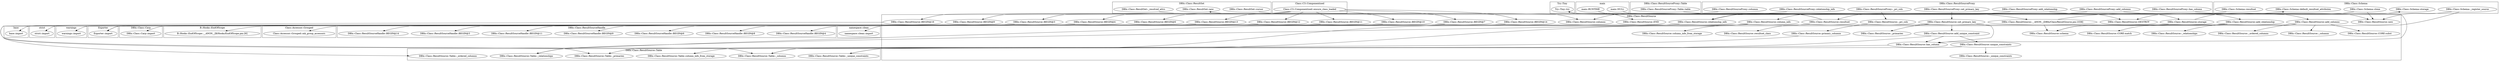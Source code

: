 digraph {
graph [overlap=false]
subgraph cluster_DBIx_Class_ResultSourceProxy_Table {
	label="DBIx::Class::ResultSourceProxy::Table";
	"DBIx::Class::ResultSourceProxy::Table::table";
}
subgraph cluster_warnings {
	label="warnings";
	"warnings::import";
}
subgraph cluster_base {
	label="base";
	"base::import";
}
subgraph cluster_strict {
	label="strict";
	"strict::import";
}
subgraph cluster_DBIx_Class_Carp {
	label="DBIx::Class::Carp";
	"DBIx::Class::Carp::import";
}
subgraph cluster_DBIx_Class_ResultSet {
	label="DBIx::Class::ResultSet";
	"DBIx::Class::ResultSet::new";
	"DBIx::Class::ResultSet::cursor";
	"DBIx::Class::ResultSet::_resolved_attrs";
}
subgraph cluster_DBIx_Class_ResultSourceProxy {
	label="DBIx::Class::ResultSourceProxy";
	"DBIx::Class::ResultSourceProxy::_pri_cols";
	"DBIx::Class::ResultSourceProxy::relationship_info";
	"DBIx::Class::ResultSourceProxy::columns";
	"DBIx::Class::ResultSourceProxy::has_column";
	"DBIx::Class::ResultSourceProxy::add_columns";
	"DBIx::Class::ResultSourceProxy::add_relationship";
	"DBIx::Class::ResultSourceProxy::set_primary_key";
}
subgraph cluster_Exporter {
	label="Exporter";
	"Exporter::import";
}
subgraph cluster_B_Hooks_EndOfScope {
	label="B::Hooks::EndOfScope";
	"B::Hooks::EndOfScope::__ANON__[B/Hooks/EndOfScope.pm:26]";
}
subgraph cluster_Class_C3_Componentised {
	label="Class::C3::Componentised";
	"Class::C3::Componentised::ensure_class_loaded";
}
subgraph cluster_DBIx_Class_ResultSource_Table {
	label="DBIx::Class::ResultSource::Table";
	"DBIx::Class::ResultSource::Table::_relationships";
	"DBIx::Class::ResultSource::Table::column_info_from_storage";
	"DBIx::Class::ResultSource::Table::_unique_constraints";
	"DBIx::Class::ResultSource::Table::_primaries";
	"DBIx::Class::ResultSource::Table::_columns";
	"DBIx::Class::ResultSource::Table::_ordered_columns";
}
subgraph cluster_Class_Accessor_Grouped {
	label="Class::Accessor::Grouped";
	"Class::Accessor::Grouped::mk_group_accessors";
}
subgraph cluster_Try_Tiny {
	label="Try::Tiny";
	"Try::Tiny::try";
}
subgraph cluster_DBIx_Class_Schema {
	label="DBIx::Class::Schema";
	"DBIx::Class::Schema::clone";
	"DBIx::Class::Schema::default_resultset_attributes";
	"DBIx::Class::Schema::_register_source";
	"DBIx::Class::Schema::resultset";
	"DBIx::Class::Schema::storage";
}
subgraph cluster_main {
	label="main";
	"main::NULL";
	"main::RUNTIME";
}
subgraph cluster_DBIx_Class_ResultSource {
	label="DBIx::Class::ResultSource";
	"DBIx::Class::ResultSource::_relationships";
	"DBIx::Class::ResultSource::CORE:match";
	"DBIx::Class::ResultSource::BEGIN@16";
	"DBIx::Class::ResultSource::BEGIN@3";
	"DBIx::Class::ResultSource::BEGIN@4";
	"DBIx::Class::ResultSource::new";
	"DBIx::Class::ResultSource::BEGIN@6";
	"DBIx::Class::ResultSource::unique_constraints";
	"DBIx::Class::ResultSource::column_info_from_storage";
	"DBIx::Class::ResultSource::add_columns";
	"DBIx::Class::ResultSource::_ordered_columns";
	"DBIx::Class::ResultSource::_primaries";
	"DBIx::Class::ResultSource::resultset_class";
	"DBIx::Class::ResultSource::__ANON__[DBIx/Class/ResultSource.pm:1038]";
	"DBIx::Class::ResultSource::primary_columns";
	"DBIx::Class::ResultSource::storage";
	"DBIx::Class::ResultSource::BEGIN@13";
	"DBIx::Class::ResultSource::BEGIN@10";
	"DBIx::Class::ResultSource::has_column";
	"DBIx::Class::ResultSource::_columns";
	"DBIx::Class::ResultSource::columns";
	"DBIx::Class::ResultSource::BEGIN@7";
	"DBIx::Class::ResultSource::set_primary_key";
	"DBIx::Class::ResultSource::BEGIN@11";
	"DBIx::Class::ResultSource::CORE:subst";
	"DBIx::Class::ResultSource::END";
	"DBIx::Class::ResultSource::BEGIN@9";
	"DBIx::Class::ResultSource::schema";
	"DBIx::Class::ResultSource::add_unique_constraint";
	"DBIx::Class::ResultSource::resultset";
	"DBIx::Class::ResultSource::DESTROY";
	"DBIx::Class::ResultSource::BEGIN@14";
	"DBIx::Class::ResultSource::add_relationship";
	"DBIx::Class::ResultSource::relationship_info";
	"DBIx::Class::ResultSource::column_info";
	"DBIx::Class::ResultSource::_unique_constraints";
	"DBIx::Class::ResultSource::_pri_cols";
	"DBIx::Class::ResultSource::BEGIN@12";
}
subgraph cluster_namespace_clean {
	label="namespace::clean";
	"namespace::clean::import";
}
subgraph cluster_DBIx_Class_ResultSourceHandle {
	label="DBIx::Class::ResultSourceHandle";
	"DBIx::Class::ResultSourceHandle::BEGIN@4";
	"DBIx::Class::ResultSourceHandle::BEGIN@8";
	"DBIx::Class::ResultSourceHandle::BEGIN@6";
	"DBIx::Class::ResultSourceHandle::BEGIN@9";
	"DBIx::Class::ResultSourceHandle::BEGIN@11";
	"DBIx::Class::ResultSourceHandle::BEGIN@3";
	"DBIx::Class::ResultSourceHandle::BEGIN@14";
}
"DBIx::Class::ResultSource::add_relationship" -> "DBIx::Class::ResultSource::_relationships";
"DBIx::Class::ResultSource::add_columns" -> "DBIx::Class::ResultSource::Table::_ordered_columns";
"DBIx::Class::ResultSource::BEGIN@7" -> "DBIx::Class::ResultSourceHandle::BEGIN@9";
"DBIx::Class::ResultSource::resultset" -> "Try::Tiny::try";
"DBIx::Class::Schema::clone" -> "DBIx::Class::ResultSource::new";
"DBIx::Class::Schema::_register_source" -> "DBIx::Class::ResultSource::new";
"DBIx::Class::ResultSourceProxy::Table::table" -> "DBIx::Class::ResultSource::new";
"DBIx::Class::ResultSource::add_columns" -> "DBIx::Class::ResultSource::_ordered_columns";
"DBIx::Class::ResultSource::BEGIN@13" -> "Exporter::import";
"DBIx::Class::ResultSource::BEGIN@11" -> "Exporter::import";
"DBIx::Class::ResultSource::BEGIN@12" -> "Exporter::import";
"DBIx::Class::ResultSource::add_unique_constraint" -> "DBIx::Class::ResultSource::has_column";
"DBIx::Class::ResultSourceProxy::has_column" -> "DBIx::Class::ResultSource::has_column";
"DBIx::Class::ResultSource::set_primary_key" -> "DBIx::Class::ResultSource::has_column";
"Class::C3::Componentised::ensure_class_loaded" -> "DBIx::Class::ResultSource::BEGIN@7";
"DBIx::Class::ResultSource::unique_constraints" -> "DBIx::Class::ResultSource::Table::_unique_constraints";
"DBIx::Class::ResultSource::add_unique_constraint" -> "DBIx::Class::ResultSource::Table::_unique_constraints";
"DBIx::Class::ResultSource::BEGIN@7" -> "DBIx::Class::ResultSourceHandle::BEGIN@3";
"DBIx::Class::ResultSource::BEGIN@7" -> "DBIx::Class::ResultSourceHandle::BEGIN@14";
"DBIx::Class::ResultSource::set_primary_key" -> "DBIx::Class::ResultSource::add_unique_constraint";
"Class::C3::Componentised::ensure_class_loaded" -> "DBIx::Class::ResultSource::BEGIN@14";
"DBIx::Class::ResultSourceProxy::add_relationship" -> "DBIx::Class::ResultSource::add_relationship";
"DBIx::Class::ResultSource::add_relationship" -> "DBIx::Class::ResultSource::CORE:match";
"DBIx::Class::ResultSource::column_info" -> "DBIx::Class::ResultSource::column_info_from_storage";
"DBIx::Class::ResultSourceProxy::add_columns" -> "DBIx::Class::ResultSource::add_columns";
"DBIx::Class::ResultSource::set_primary_key" -> "DBIx::Class::ResultSource::_primaries";
"Try::Tiny::try" -> "DBIx::Class::ResultSource::__ANON__[DBIx/Class/ResultSource.pm:1038]";
"DBIx::Class::ResultSet::cursor" -> "DBIx::Class::ResultSource::storage";
"DBIx::Class::ResultSource::column_info" -> "DBIx::Class::ResultSource::Table::column_info_from_storage";
"DBIx::Class::ResultSource::relationship_info" -> "DBIx::Class::ResultSource::Table::_relationships";
"DBIx::Class::ResultSource::add_relationship" -> "DBIx::Class::ResultSource::Table::_relationships";
"DBIx::Class::ResultSourceProxy::columns" -> "DBIx::Class::ResultSource::columns";
"DBIx::Class::ResultSet::_resolved_attrs" -> "DBIx::Class::ResultSource::columns";
"DBIx::Class::ResultSource::has_column" -> "DBIx::Class::ResultSource::Table::_columns";
"DBIx::Class::ResultSource::add_columns" -> "DBIx::Class::ResultSource::Table::_columns";
"DBIx::Class::ResultSource::column_info" -> "DBIx::Class::ResultSource::Table::_columns";
"DBIx::Class::ResultSource::BEGIN@7" -> "Class::Accessor::Grouped::mk_group_accessors";
"DBIx::Class::ResultSource::BEGIN@7" -> "DBIx::Class::ResultSourceHandle::BEGIN@11";
"DBIx::Class::Schema::_register_source" -> "DBIx::Class::ResultSource::schema";
"DBIx::Class::ResultSource::__ANON__[DBIx/Class/ResultSource.pm:1038]" -> "DBIx::Class::ResultSource::schema";
"DBIx::Class::ResultSource::storage" -> "DBIx::Class::ResultSource::schema";
"DBIx::Class::ResultSourceProxy::relationship_info" -> "DBIx::Class::ResultSource::relationship_info";
"DBIx::Class::ResultSourceProxy::add_relationship" -> "DBIx::Class::ResultSource::relationship_info";
"DBIx::Class::ResultSource::BEGIN@10" -> "DBIx::Class::Carp::import";
"DBIx::Class::ResultSource::unique_constraints" -> "DBIx::Class::ResultSource::_unique_constraints";
"Class::C3::Componentised::ensure_class_loaded" -> "DBIx::Class::ResultSource::BEGIN@12";
"DBIx::Class::ResultSource::primary_columns" -> "DBIx::Class::ResultSource::Table::_primaries";
"DBIx::Class::ResultSource::set_primary_key" -> "DBIx::Class::ResultSource::Table::_primaries";
"DBIx::Class::ResultSource::BEGIN@7" -> "B::Hooks::EndOfScope::__ANON__[B/Hooks/EndOfScope.pm:26]";
"DBIx::Class::ResultSource::resultset" -> "DBIx::Class::ResultSet::new";
"Class::C3::Componentised::ensure_class_loaded" -> "DBIx::Class::ResultSource::BEGIN@3";
"DBIx::Class::ResultSource::BEGIN@7" -> "DBIx::Class::ResultSourceHandle::BEGIN@6";
"Class::C3::Componentised::ensure_class_loaded" -> "DBIx::Class::ResultSource::BEGIN@4";
"Class::C3::Componentised::ensure_class_loaded" -> "DBIx::Class::ResultSource::BEGIN@6";
"DBIx::Class::ResultSource::_pri_cols" -> "DBIx::Class::ResultSource::primary_columns";
"Class::C3::Componentised::ensure_class_loaded" -> "DBIx::Class::ResultSource::BEGIN@10";
"DBIx::Class::ResultSourceProxy::set_primary_key" -> "DBIx::Class::ResultSource::set_primary_key";
"DBIx::Class::ResultSource::BEGIN@16" -> "base::import";
"Class::C3::Componentised::ensure_class_loaded" -> "DBIx::Class::ResultSource::BEGIN@9";
"DBIx::Class::Schema::resultset" -> "DBIx::Class::ResultSource::resultset";
"DBIx::Class::Schema::clone" -> "DBIx::Class::ResultSource::DESTROY";
"main::NULL" -> "DBIx::Class::ResultSource::DESTROY";
"DBIx::Class::ResultSource::BEGIN@4" -> "warnings::import";
"DBIx::Class::ResultSourceProxy::add_columns" -> "DBIx::Class::ResultSource::column_info";
"DBIx::Class::ResultSource::BEGIN@7" -> "DBIx::Class::ResultSourceHandle::BEGIN@8";
"DBIx::Class::ResultSourceProxy::_pri_cols" -> "DBIx::Class::ResultSource::_pri_cols";
"DBIx::Class::ResultSource::__ANON__[DBIx/Class/ResultSource.pm:1038]" -> "DBIx::Class::Schema::default_resultset_attributes";
"Class::C3::Componentised::ensure_class_loaded" -> "DBIx::Class::ResultSource::BEGIN@16";
"DBIx::Class::ResultSource::add_unique_constraint" -> "DBIx::Class::ResultSource::unique_constraints";
"DBIx::Class::ResultSource::resultset" -> "DBIx::Class::ResultSource::resultset_class";
"DBIx::Class::ResultSource::storage" -> "DBIx::Class::Schema::storage";
"Class::C3::Componentised::ensure_class_loaded" -> "DBIx::Class::ResultSource::BEGIN@13";
"DBIx::Class::ResultSource::add_columns" -> "DBIx::Class::ResultSource::_columns";
"DBIx::Class::ResultSource::BEGIN@7" -> "DBIx::Class::ResultSourceHandle::BEGIN@4";
"Class::C3::Componentised::ensure_class_loaded" -> "DBIx::Class::ResultSource::BEGIN@11";
"main::RUNTIME" -> "DBIx::Class::ResultSource::END";
"DBIx::Class::ResultSource::add_columns" -> "DBIx::Class::ResultSource::CORE:subst";
"DBIx::Class::ResultSource::BEGIN@14" -> "namespace::clean::import";
"DBIx::Class::ResultSource::BEGIN@3" -> "strict::import";
}
